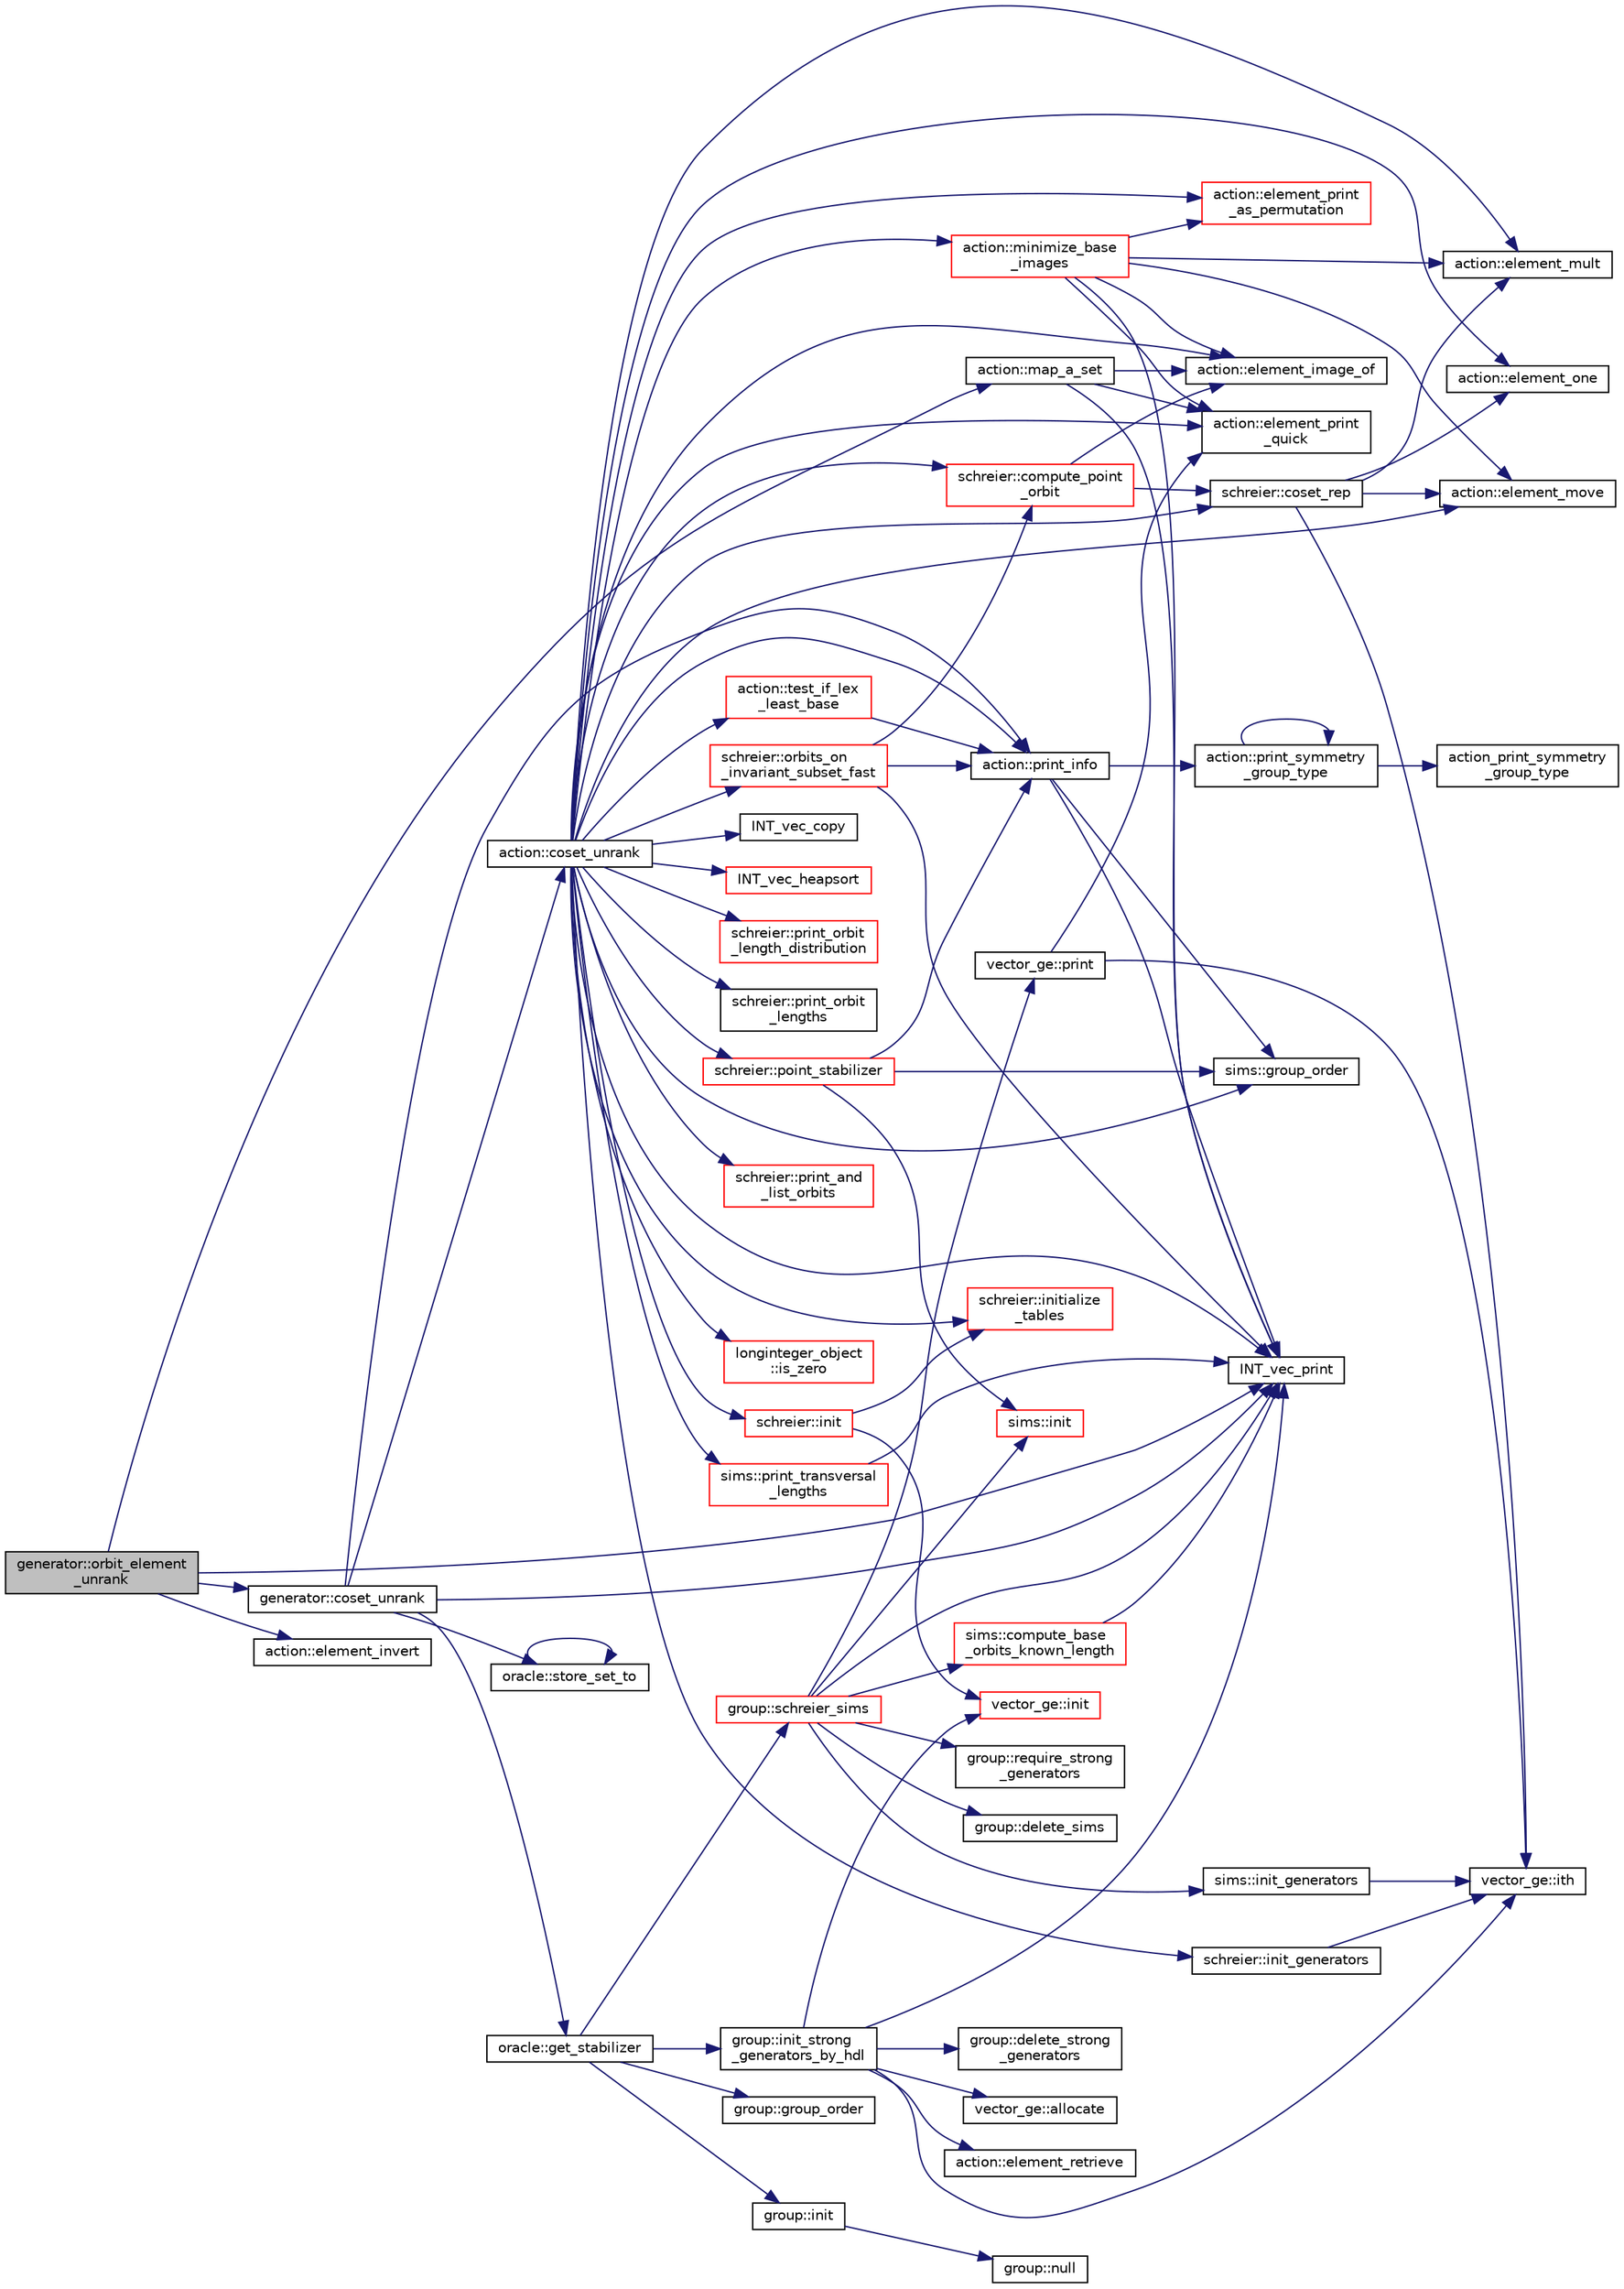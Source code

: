 digraph "generator::orbit_element_unrank"
{
  edge [fontname="Helvetica",fontsize="10",labelfontname="Helvetica",labelfontsize="10"];
  node [fontname="Helvetica",fontsize="10",shape=record];
  rankdir="LR";
  Node14905 [label="generator::orbit_element\l_unrank",height=0.2,width=0.4,color="black", fillcolor="grey75", style="filled", fontcolor="black"];
  Node14905 -> Node14906 [color="midnightblue",fontsize="10",style="solid",fontname="Helvetica"];
  Node14906 [label="generator::coset_unrank",height=0.2,width=0.4,color="black", fillcolor="white", style="filled",URL="$d7/d73/classgenerator.html#a489f02ee804f130f666029a46020aaf6"];
  Node14906 -> Node14907 [color="midnightblue",fontsize="10",style="solid",fontname="Helvetica"];
  Node14907 [label="action::print_info",height=0.2,width=0.4,color="black", fillcolor="white", style="filled",URL="$d2/d86/classaction.html#a6f89e493e5c5a32e5c3b8963d438ce86"];
  Node14907 -> Node14908 [color="midnightblue",fontsize="10",style="solid",fontname="Helvetica"];
  Node14908 [label="action::print_symmetry\l_group_type",height=0.2,width=0.4,color="black", fillcolor="white", style="filled",URL="$d2/d86/classaction.html#aed811766c7e64fe2c853df8b0b67aa6e"];
  Node14908 -> Node14909 [color="midnightblue",fontsize="10",style="solid",fontname="Helvetica"];
  Node14909 [label="action_print_symmetry\l_group_type",height=0.2,width=0.4,color="black", fillcolor="white", style="filled",URL="$d5/d90/action__global_8_c.html#a03666b9440c4962148eba7905b9f843c"];
  Node14908 -> Node14908 [color="midnightblue",fontsize="10",style="solid",fontname="Helvetica"];
  Node14907 -> Node14910 [color="midnightblue",fontsize="10",style="solid",fontname="Helvetica"];
  Node14910 [label="INT_vec_print",height=0.2,width=0.4,color="black", fillcolor="white", style="filled",URL="$df/dbf/sajeeb_8_c.html#a79a5901af0b47dd0d694109543c027fe"];
  Node14907 -> Node14911 [color="midnightblue",fontsize="10",style="solid",fontname="Helvetica"];
  Node14911 [label="sims::group_order",height=0.2,width=0.4,color="black", fillcolor="white", style="filled",URL="$d9/df3/classsims.html#aa442445175656570fa35febbe790efad"];
  Node14906 -> Node14912 [color="midnightblue",fontsize="10",style="solid",fontname="Helvetica"];
  Node14912 [label="oracle::store_set_to",height=0.2,width=0.4,color="black", fillcolor="white", style="filled",URL="$d7/da7/classoracle.html#a4489d03d342f31d1e64632ce4d0e700d"];
  Node14912 -> Node14912 [color="midnightblue",fontsize="10",style="solid",fontname="Helvetica"];
  Node14906 -> Node14910 [color="midnightblue",fontsize="10",style="solid",fontname="Helvetica"];
  Node14906 -> Node14913 [color="midnightblue",fontsize="10",style="solid",fontname="Helvetica"];
  Node14913 [label="oracle::get_stabilizer",height=0.2,width=0.4,color="black", fillcolor="white", style="filled",URL="$d7/da7/classoracle.html#a66344906577c7688e2e5f3d0c5748d2c"];
  Node14913 -> Node14914 [color="midnightblue",fontsize="10",style="solid",fontname="Helvetica"];
  Node14914 [label="group::init",height=0.2,width=0.4,color="black", fillcolor="white", style="filled",URL="$d1/db7/classgroup.html#a9f5de0500658e265332c7f62c0d3962d"];
  Node14914 -> Node14915 [color="midnightblue",fontsize="10",style="solid",fontname="Helvetica"];
  Node14915 [label="group::null",height=0.2,width=0.4,color="black", fillcolor="white", style="filled",URL="$d1/db7/classgroup.html#a25f33ef4c9370d6cefa29b0c49f64a18"];
  Node14913 -> Node14916 [color="midnightblue",fontsize="10",style="solid",fontname="Helvetica"];
  Node14916 [label="group::init_strong\l_generators_by_hdl",height=0.2,width=0.4,color="black", fillcolor="white", style="filled",URL="$d1/db7/classgroup.html#a65100d600cfb0955dae3582a2d6a2532"];
  Node14916 -> Node14910 [color="midnightblue",fontsize="10",style="solid",fontname="Helvetica"];
  Node14916 -> Node14917 [color="midnightblue",fontsize="10",style="solid",fontname="Helvetica"];
  Node14917 [label="group::delete_strong\l_generators",height=0.2,width=0.4,color="black", fillcolor="white", style="filled",URL="$d1/db7/classgroup.html#a36c96bdf4428fdf236dfabab0f82b898"];
  Node14916 -> Node14918 [color="midnightblue",fontsize="10",style="solid",fontname="Helvetica"];
  Node14918 [label="vector_ge::init",height=0.2,width=0.4,color="red", fillcolor="white", style="filled",URL="$d4/d6e/classvector__ge.html#afe1d6befd1f1501e6be34afbaa9d30a8"];
  Node14916 -> Node14920 [color="midnightblue",fontsize="10",style="solid",fontname="Helvetica"];
  Node14920 [label="vector_ge::allocate",height=0.2,width=0.4,color="black", fillcolor="white", style="filled",URL="$d4/d6e/classvector__ge.html#a35b062a9201b30f0a87bf87702d243ae"];
  Node14916 -> Node14921 [color="midnightblue",fontsize="10",style="solid",fontname="Helvetica"];
  Node14921 [label="action::element_retrieve",height=0.2,width=0.4,color="black", fillcolor="white", style="filled",URL="$d2/d86/classaction.html#ad28f6f8810ffbad64c1490f78e51e2b1"];
  Node14916 -> Node14922 [color="midnightblue",fontsize="10",style="solid",fontname="Helvetica"];
  Node14922 [label="vector_ge::ith",height=0.2,width=0.4,color="black", fillcolor="white", style="filled",URL="$d4/d6e/classvector__ge.html#a1ff002e8b746a9beb119d57dcd4a15ff"];
  Node14913 -> Node14923 [color="midnightblue",fontsize="10",style="solid",fontname="Helvetica"];
  Node14923 [label="group::schreier_sims",height=0.2,width=0.4,color="red", fillcolor="white", style="filled",URL="$d1/db7/classgroup.html#a224ed784f302897ca0c0e578446afa08"];
  Node14923 -> Node14924 [color="midnightblue",fontsize="10",style="solid",fontname="Helvetica"];
  Node14924 [label="group::require_strong\l_generators",height=0.2,width=0.4,color="black", fillcolor="white", style="filled",URL="$d1/db7/classgroup.html#adfc3de74ab859ba6dba668b50efaf392"];
  Node14923 -> Node14925 [color="midnightblue",fontsize="10",style="solid",fontname="Helvetica"];
  Node14925 [label="group::delete_sims",height=0.2,width=0.4,color="black", fillcolor="white", style="filled",URL="$d1/db7/classgroup.html#accebe64da3d51160a974fad069a90eac"];
  Node14923 -> Node14926 [color="midnightblue",fontsize="10",style="solid",fontname="Helvetica"];
  Node14926 [label="sims::init",height=0.2,width=0.4,color="red", fillcolor="white", style="filled",URL="$d9/df3/classsims.html#a02eb61ed14f75cfe4dc0770142c1bff0"];
  Node14923 -> Node14930 [color="midnightblue",fontsize="10",style="solid",fontname="Helvetica"];
  Node14930 [label="vector_ge::print",height=0.2,width=0.4,color="black", fillcolor="white", style="filled",URL="$d4/d6e/classvector__ge.html#a0d260cce035c20b32d7989c50670aa8a"];
  Node14930 -> Node14931 [color="midnightblue",fontsize="10",style="solid",fontname="Helvetica"];
  Node14931 [label="action::element_print\l_quick",height=0.2,width=0.4,color="black", fillcolor="white", style="filled",URL="$d2/d86/classaction.html#a4844680cf6750396f76494a28655265b"];
  Node14930 -> Node14922 [color="midnightblue",fontsize="10",style="solid",fontname="Helvetica"];
  Node14923 -> Node14932 [color="midnightblue",fontsize="10",style="solid",fontname="Helvetica"];
  Node14932 [label="sims::init_generators",height=0.2,width=0.4,color="black", fillcolor="white", style="filled",URL="$d9/df3/classsims.html#aa2a7908389727bdfa05d034e8d53a818"];
  Node14932 -> Node14922 [color="midnightblue",fontsize="10",style="solid",fontname="Helvetica"];
  Node14923 -> Node14910 [color="midnightblue",fontsize="10",style="solid",fontname="Helvetica"];
  Node14923 -> Node14933 [color="midnightblue",fontsize="10",style="solid",fontname="Helvetica"];
  Node14933 [label="sims::compute_base\l_orbits_known_length",height=0.2,width=0.4,color="red", fillcolor="white", style="filled",URL="$d9/df3/classsims.html#a7f6b55695e29ce46f965ac4c87c31a06"];
  Node14933 -> Node14910 [color="midnightblue",fontsize="10",style="solid",fontname="Helvetica"];
  Node14913 -> Node14939 [color="midnightblue",fontsize="10",style="solid",fontname="Helvetica"];
  Node14939 [label="group::group_order",height=0.2,width=0.4,color="black", fillcolor="white", style="filled",URL="$d1/db7/classgroup.html#a2d70bcf6a1495e7fb8e16ba7dfadb725"];
  Node14906 -> Node14940 [color="midnightblue",fontsize="10",style="solid",fontname="Helvetica"];
  Node14940 [label="action::coset_unrank",height=0.2,width=0.4,color="black", fillcolor="white", style="filled",URL="$d2/d86/classaction.html#aeabf488f671d4e77a8a892eb58d82b34"];
  Node14940 -> Node14907 [color="midnightblue",fontsize="10",style="solid",fontname="Helvetica"];
  Node14940 -> Node14911 [color="midnightblue",fontsize="10",style="solid",fontname="Helvetica"];
  Node14940 -> Node14941 [color="midnightblue",fontsize="10",style="solid",fontname="Helvetica"];
  Node14941 [label="action::test_if_lex\l_least_base",height=0.2,width=0.4,color="red", fillcolor="white", style="filled",URL="$d2/d86/classaction.html#afb63a2be19013fcf35337553d7c08eda"];
  Node14941 -> Node14907 [color="midnightblue",fontsize="10",style="solid",fontname="Helvetica"];
  Node14940 -> Node15415 [color="midnightblue",fontsize="10",style="solid",fontname="Helvetica"];
  Node15415 [label="sims::print_transversal\l_lengths",height=0.2,width=0.4,color="red", fillcolor="white", style="filled",URL="$d9/df3/classsims.html#a122d9276cad4b4fbb8ea6f7831d43020"];
  Node15415 -> Node14910 [color="midnightblue",fontsize="10",style="solid",fontname="Helvetica"];
  Node14940 -> Node15417 [color="midnightblue",fontsize="10",style="solid",fontname="Helvetica"];
  Node15417 [label="schreier::init",height=0.2,width=0.4,color="red", fillcolor="white", style="filled",URL="$d3/dd6/classschreier.html#a7443bebde2aa08acae16c0ff29c9abcf"];
  Node15417 -> Node14918 [color="midnightblue",fontsize="10",style="solid",fontname="Helvetica"];
  Node15417 -> Node15418 [color="midnightblue",fontsize="10",style="solid",fontname="Helvetica"];
  Node15418 [label="schreier::initialize\l_tables",height=0.2,width=0.4,color="red", fillcolor="white", style="filled",URL="$d3/dd6/classschreier.html#acccc16670f88b14ddc69856cd5c0b36d"];
  Node14940 -> Node15418 [color="midnightblue",fontsize="10",style="solid",fontname="Helvetica"];
  Node14940 -> Node15420 [color="midnightblue",fontsize="10",style="solid",fontname="Helvetica"];
  Node15420 [label="schreier::init_generators",height=0.2,width=0.4,color="black", fillcolor="white", style="filled",URL="$d3/dd6/classschreier.html#a04fd581636085a7414e1b5d1004e44e0"];
  Node15420 -> Node14922 [color="midnightblue",fontsize="10",style="solid",fontname="Helvetica"];
  Node14940 -> Node14931 [color="midnightblue",fontsize="10",style="solid",fontname="Helvetica"];
  Node14940 -> Node14952 [color="midnightblue",fontsize="10",style="solid",fontname="Helvetica"];
  Node14952 [label="action::element_one",height=0.2,width=0.4,color="black", fillcolor="white", style="filled",URL="$d2/d86/classaction.html#a780a105daf04d6d1fe7e2f63b3c88e3b"];
  Node14940 -> Node14990 [color="midnightblue",fontsize="10",style="solid",fontname="Helvetica"];
  Node14990 [label="INT_vec_copy",height=0.2,width=0.4,color="black", fillcolor="white", style="filled",URL="$df/dbf/sajeeb_8_c.html#ac2d875e27e009af6ec04d17254d11075"];
  Node14940 -> Node15302 [color="midnightblue",fontsize="10",style="solid",fontname="Helvetica"];
  Node15302 [label="INT_vec_heapsort",height=0.2,width=0.4,color="red", fillcolor="white", style="filled",URL="$d5/de2/foundations_2data__structures_2data__structures_8h.html#a3590ad9987f801fbfc94634300182f39"];
  Node14940 -> Node14910 [color="midnightblue",fontsize="10",style="solid",fontname="Helvetica"];
  Node14940 -> Node15421 [color="midnightblue",fontsize="10",style="solid",fontname="Helvetica"];
  Node15421 [label="schreier::compute_point\l_orbit",height=0.2,width=0.4,color="red", fillcolor="white", style="filled",URL="$d3/dd6/classschreier.html#a429138e463c8c25dddd8557340ed9edd"];
  Node15421 -> Node15425 [color="midnightblue",fontsize="10",style="solid",fontname="Helvetica"];
  Node15425 [label="schreier::coset_rep",height=0.2,width=0.4,color="black", fillcolor="white", style="filled",URL="$d3/dd6/classschreier.html#a7889b8702372092df4fd05150ee8fdda"];
  Node15425 -> Node14922 [color="midnightblue",fontsize="10",style="solid",fontname="Helvetica"];
  Node15425 -> Node14956 [color="midnightblue",fontsize="10",style="solid",fontname="Helvetica"];
  Node14956 [label="action::element_mult",height=0.2,width=0.4,color="black", fillcolor="white", style="filled",URL="$d2/d86/classaction.html#ae9e36b2cae1f0f7bd7144097fa9a34b3"];
  Node15425 -> Node14957 [color="midnightblue",fontsize="10",style="solid",fontname="Helvetica"];
  Node14957 [label="action::element_move",height=0.2,width=0.4,color="black", fillcolor="white", style="filled",URL="$d2/d86/classaction.html#a550947491bbb534d3d7951f50198a874"];
  Node15425 -> Node14952 [color="midnightblue",fontsize="10",style="solid",fontname="Helvetica"];
  Node15421 -> Node14937 [color="midnightblue",fontsize="10",style="solid",fontname="Helvetica"];
  Node14937 [label="action::element_image_of",height=0.2,width=0.4,color="black", fillcolor="white", style="filled",URL="$d2/d86/classaction.html#ae09559d4537a048fc860f8a74a31393d"];
  Node14940 -> Node15426 [color="midnightblue",fontsize="10",style="solid",fontname="Helvetica"];
  Node15426 [label="schreier::orbits_on\l_invariant_subset_fast",height=0.2,width=0.4,color="red", fillcolor="white", style="filled",URL="$d3/dd6/classschreier.html#ada89df0b995b15f149a9aa3b2f571861"];
  Node15426 -> Node14907 [color="midnightblue",fontsize="10",style="solid",fontname="Helvetica"];
  Node15426 -> Node15421 [color="midnightblue",fontsize="10",style="solid",fontname="Helvetica"];
  Node15426 -> Node14910 [color="midnightblue",fontsize="10",style="solid",fontname="Helvetica"];
  Node14940 -> Node15428 [color="midnightblue",fontsize="10",style="solid",fontname="Helvetica"];
  Node15428 [label="schreier::print_orbit\l_length_distribution",height=0.2,width=0.4,color="red", fillcolor="white", style="filled",URL="$d3/dd6/classschreier.html#a0464626aa62056d355b34898518c4589"];
  Node14940 -> Node15431 [color="midnightblue",fontsize="10",style="solid",fontname="Helvetica"];
  Node15431 [label="schreier::print_orbit\l_lengths",height=0.2,width=0.4,color="black", fillcolor="white", style="filled",URL="$d3/dd6/classschreier.html#a8c7409ed71c0d8f234555eec3bc028a3"];
  Node14940 -> Node15432 [color="midnightblue",fontsize="10",style="solid",fontname="Helvetica"];
  Node15432 [label="schreier::print_and\l_list_orbits",height=0.2,width=0.4,color="red", fillcolor="white", style="filled",URL="$d3/dd6/classschreier.html#a601f9c08d5a6f37f849d22fa4e89d892"];
  Node14940 -> Node15433 [color="midnightblue",fontsize="10",style="solid",fontname="Helvetica"];
  Node15433 [label="longinteger_object\l::is_zero",height=0.2,width=0.4,color="red", fillcolor="white", style="filled",URL="$dd/d7e/classlonginteger__object.html#a0946732d08e5180a00480f4c40667101"];
  Node14940 -> Node15425 [color="midnightblue",fontsize="10",style="solid",fontname="Helvetica"];
  Node14940 -> Node14957 [color="midnightblue",fontsize="10",style="solid",fontname="Helvetica"];
  Node14940 -> Node15296 [color="midnightblue",fontsize="10",style="solid",fontname="Helvetica"];
  Node15296 [label="action::element_print\l_as_permutation",height=0.2,width=0.4,color="red", fillcolor="white", style="filled",URL="$d2/d86/classaction.html#a2975618a8203187b688a67c947150bb8"];
  Node14940 -> Node15435 [color="midnightblue",fontsize="10",style="solid",fontname="Helvetica"];
  Node15435 [label="action::minimize_base\l_images",height=0.2,width=0.4,color="red", fillcolor="white", style="filled",URL="$d2/d86/classaction.html#a93d3f510f8678d02b8f246863b542317"];
  Node15435 -> Node14957 [color="midnightblue",fontsize="10",style="solid",fontname="Helvetica"];
  Node15435 -> Node14937 [color="midnightblue",fontsize="10",style="solid",fontname="Helvetica"];
  Node15435 -> Node14931 [color="midnightblue",fontsize="10",style="solid",fontname="Helvetica"];
  Node15435 -> Node15296 [color="midnightblue",fontsize="10",style="solid",fontname="Helvetica"];
  Node15435 -> Node14956 [color="midnightblue",fontsize="10",style="solid",fontname="Helvetica"];
  Node15435 -> Node14910 [color="midnightblue",fontsize="10",style="solid",fontname="Helvetica"];
  Node14940 -> Node14937 [color="midnightblue",fontsize="10",style="solid",fontname="Helvetica"];
  Node14940 -> Node15438 [color="midnightblue",fontsize="10",style="solid",fontname="Helvetica"];
  Node15438 [label="schreier::point_stabilizer",height=0.2,width=0.4,color="red", fillcolor="white", style="filled",URL="$d3/dd6/classschreier.html#a976a31dfe3238284d96fc200532c7077"];
  Node15438 -> Node14907 [color="midnightblue",fontsize="10",style="solid",fontname="Helvetica"];
  Node15438 -> Node14926 [color="midnightblue",fontsize="10",style="solid",fontname="Helvetica"];
  Node15438 -> Node14911 [color="midnightblue",fontsize="10",style="solid",fontname="Helvetica"];
  Node14940 -> Node14956 [color="midnightblue",fontsize="10",style="solid",fontname="Helvetica"];
  Node14905 -> Node14969 [color="midnightblue",fontsize="10",style="solid",fontname="Helvetica"];
  Node14969 [label="action::element_invert",height=0.2,width=0.4,color="black", fillcolor="white", style="filled",URL="$d2/d86/classaction.html#aa4bd01e338497714586636751fcef436"];
  Node14905 -> Node15307 [color="midnightblue",fontsize="10",style="solid",fontname="Helvetica"];
  Node15307 [label="action::map_a_set",height=0.2,width=0.4,color="black", fillcolor="white", style="filled",URL="$d2/d86/classaction.html#a600e542e5aeca2a46f18110e027947e0"];
  Node15307 -> Node14931 [color="midnightblue",fontsize="10",style="solid",fontname="Helvetica"];
  Node15307 -> Node14910 [color="midnightblue",fontsize="10",style="solid",fontname="Helvetica"];
  Node15307 -> Node14937 [color="midnightblue",fontsize="10",style="solid",fontname="Helvetica"];
  Node14905 -> Node14910 [color="midnightblue",fontsize="10",style="solid",fontname="Helvetica"];
}
